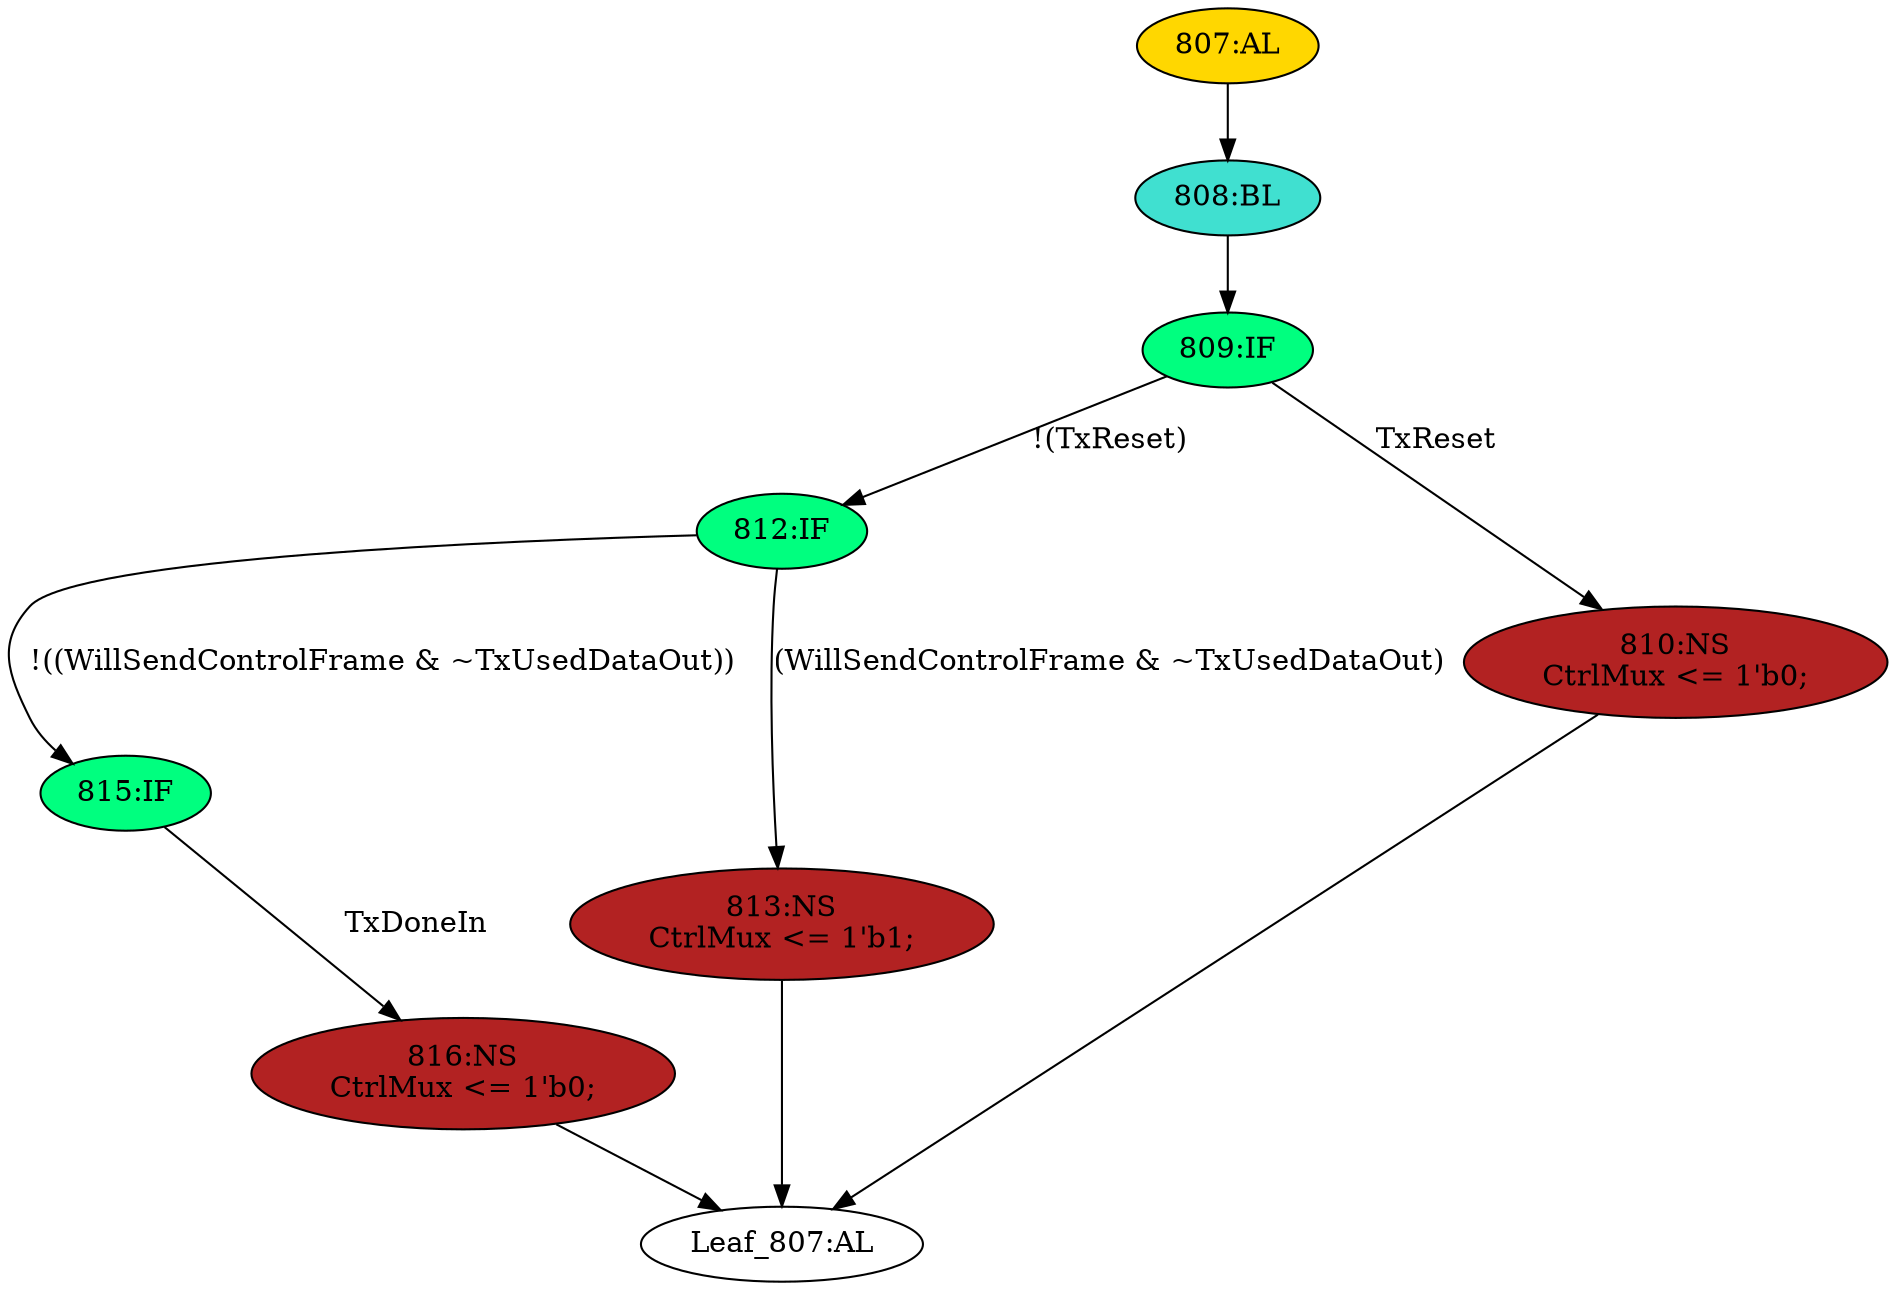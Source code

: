 strict digraph "" {
	node [label="\N"];
	"Leaf_807:AL"	 [def_var="['CtrlMux']",
		label="Leaf_807:AL"];
	"807:AL"	 [ast="<pyverilog.vparser.ast.Always object at 0x7f83b382f1d0>",
		clk_sens=True,
		fillcolor=gold,
		label="807:AL",
		sens="['MTxClk', 'TxReset']",
		statements="[]",
		style=filled,
		typ=Always,
		use_var="['WillSendControlFrame', 'TxDoneIn', 'TxUsedDataOut', 'TxReset']"];
	"808:BL"	 [ast="<pyverilog.vparser.ast.Block object at 0x7f83b382ff90>",
		fillcolor=turquoise,
		label="808:BL",
		statements="[]",
		style=filled,
		typ=Block];
	"807:AL" -> "808:BL"	 [cond="[]",
		lineno=None];
	"812:IF"	 [ast="<pyverilog.vparser.ast.IfStatement object at 0x7f83b37b6090>",
		fillcolor=springgreen,
		label="812:IF",
		statements="[]",
		style=filled,
		typ=IfStatement];
	"815:IF"	 [ast="<pyverilog.vparser.ast.IfStatement object at 0x7f83b37b60d0>",
		fillcolor=springgreen,
		label="815:IF",
		statements="[]",
		style=filled,
		typ=IfStatement];
	"812:IF" -> "815:IF"	 [cond="['WillSendControlFrame', 'TxUsedDataOut']",
		label="!((WillSendControlFrame & ~TxUsedDataOut))",
		lineno=812];
	"813:NS"	 [ast="<pyverilog.vparser.ast.NonblockingSubstitution object at 0x7f83b37b6310>",
		fillcolor=firebrick,
		label="813:NS
CtrlMux <= 1'b1;",
		statements="[<pyverilog.vparser.ast.NonblockingSubstitution object at 0x7f83b37b6310>]",
		style=filled,
		typ=NonblockingSubstitution];
	"812:IF" -> "813:NS"	 [cond="['WillSendControlFrame', 'TxUsedDataOut']",
		label="(WillSendControlFrame & ~TxUsedDataOut)",
		lineno=812];
	"816:NS"	 [ast="<pyverilog.vparser.ast.NonblockingSubstitution object at 0x7f83b37b6150>",
		fillcolor=firebrick,
		label="816:NS
CtrlMux <= 1'b0;",
		statements="[<pyverilog.vparser.ast.NonblockingSubstitution object at 0x7f83b37b6150>]",
		style=filled,
		typ=NonblockingSubstitution];
	"816:NS" -> "Leaf_807:AL"	 [cond="[]",
		lineno=None];
	"809:IF"	 [ast="<pyverilog.vparser.ast.IfStatement object at 0x7f83b382ffd0>",
		fillcolor=springgreen,
		label="809:IF",
		statements="[]",
		style=filled,
		typ=IfStatement];
	"809:IF" -> "812:IF"	 [cond="['TxReset']",
		label="!(TxReset)",
		lineno=809];
	"810:NS"	 [ast="<pyverilog.vparser.ast.NonblockingSubstitution object at 0x7f83b37b6550>",
		fillcolor=firebrick,
		label="810:NS
CtrlMux <= 1'b0;",
		statements="[<pyverilog.vparser.ast.NonblockingSubstitution object at 0x7f83b37b6550>]",
		style=filled,
		typ=NonblockingSubstitution];
	"809:IF" -> "810:NS"	 [cond="['TxReset']",
		label=TxReset,
		lineno=809];
	"810:NS" -> "Leaf_807:AL"	 [cond="[]",
		lineno=None];
	"815:IF" -> "816:NS"	 [cond="['TxDoneIn']",
		label=TxDoneIn,
		lineno=815];
	"813:NS" -> "Leaf_807:AL"	 [cond="[]",
		lineno=None];
	"808:BL" -> "809:IF"	 [cond="[]",
		lineno=None];
}
